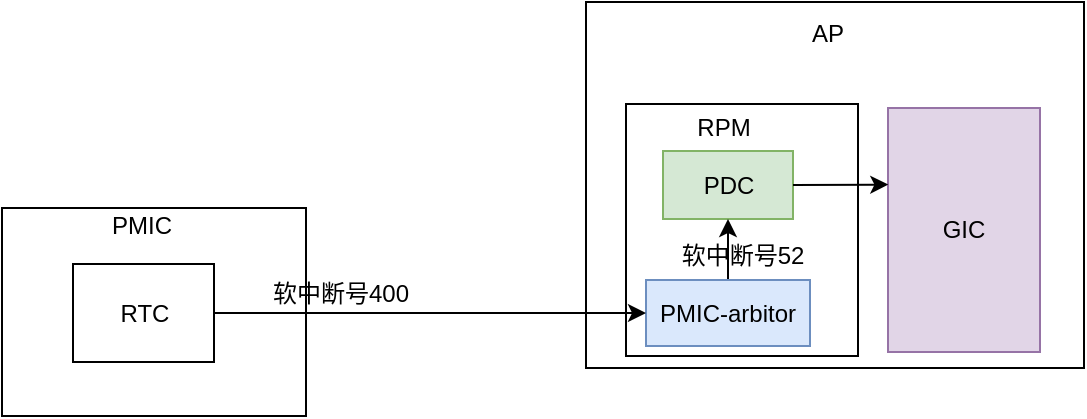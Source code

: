 <mxfile version="24.2.5" type="github">
  <diagram name="第 1 页" id="HYePOvqadmExIdz0bDAq">
    <mxGraphModel dx="779" dy="453" grid="0" gridSize="10" guides="1" tooltips="1" connect="1" arrows="1" fold="1" page="1" pageScale="1" pageWidth="827" pageHeight="1169" math="0" shadow="0">
      <root>
        <mxCell id="0" />
        <mxCell id="1" parent="0" />
        <mxCell id="FarD5Gy3ehOx7Mx82Ncr-2" value="" style="rounded=0;whiteSpace=wrap;html=1;" vertex="1" parent="1">
          <mxGeometry x="211" y="413" width="152" height="104" as="geometry" />
        </mxCell>
        <mxCell id="FarD5Gy3ehOx7Mx82Ncr-4" value="" style="rounded=0;whiteSpace=wrap;html=1;" vertex="1" parent="1">
          <mxGeometry x="503" y="310" width="249" height="183" as="geometry" />
        </mxCell>
        <mxCell id="FarD5Gy3ehOx7Mx82Ncr-1" value="RTC" style="rounded=0;whiteSpace=wrap;html=1;" vertex="1" parent="1">
          <mxGeometry x="246.5" y="441" width="70.5" height="49" as="geometry" />
        </mxCell>
        <mxCell id="FarD5Gy3ehOx7Mx82Ncr-5" value="" style="rounded=0;whiteSpace=wrap;html=1;" vertex="1" parent="1">
          <mxGeometry x="523" y="361" width="116" height="126" as="geometry" />
        </mxCell>
        <mxCell id="FarD5Gy3ehOx7Mx82Ncr-3" value="PMIC" style="text;html=1;align=center;verticalAlign=middle;whiteSpace=wrap;rounded=0;" vertex="1" parent="1">
          <mxGeometry x="250.5" y="407" width="60" height="30" as="geometry" />
        </mxCell>
        <mxCell id="FarD5Gy3ehOx7Mx82Ncr-6" value="PDC" style="rounded=0;whiteSpace=wrap;html=1;fillColor=#d5e8d4;strokeColor=#82b366;" vertex="1" parent="1">
          <mxGeometry x="541.5" y="384.5" width="65" height="34" as="geometry" />
        </mxCell>
        <mxCell id="FarD5Gy3ehOx7Mx82Ncr-7" value="AP" style="text;html=1;align=center;verticalAlign=middle;whiteSpace=wrap;rounded=0;" vertex="1" parent="1">
          <mxGeometry x="594" y="311" width="60" height="30" as="geometry" />
        </mxCell>
        <mxCell id="FarD5Gy3ehOx7Mx82Ncr-8" value="RPM" style="text;html=1;align=center;verticalAlign=middle;whiteSpace=wrap;rounded=0;" vertex="1" parent="1">
          <mxGeometry x="541.5" y="358" width="60" height="30" as="geometry" />
        </mxCell>
        <mxCell id="FarD5Gy3ehOx7Mx82Ncr-18" style="edgeStyle=orthogonalEdgeStyle;rounded=0;orthogonalLoop=1;jettySize=auto;html=1;entryX=0.5;entryY=1;entryDx=0;entryDy=0;" edge="1" parent="1" source="FarD5Gy3ehOx7Mx82Ncr-12" target="FarD5Gy3ehOx7Mx82Ncr-6">
          <mxGeometry relative="1" as="geometry" />
        </mxCell>
        <mxCell id="FarD5Gy3ehOx7Mx82Ncr-12" value="PMIC-arbitor" style="rounded=0;whiteSpace=wrap;html=1;fillColor=#dae8fc;strokeColor=#6c8ebf;" vertex="1" parent="1">
          <mxGeometry x="533" y="449" width="82" height="33" as="geometry" />
        </mxCell>
        <mxCell id="FarD5Gy3ehOx7Mx82Ncr-14" style="edgeStyle=orthogonalEdgeStyle;rounded=0;orthogonalLoop=1;jettySize=auto;html=1;entryX=0;entryY=0.5;entryDx=0;entryDy=0;exitX=1;exitY=0.5;exitDx=0;exitDy=0;" edge="1" parent="1" source="FarD5Gy3ehOx7Mx82Ncr-1" target="FarD5Gy3ehOx7Mx82Ncr-12">
          <mxGeometry relative="1" as="geometry" />
        </mxCell>
        <mxCell id="FarD5Gy3ehOx7Mx82Ncr-17" value="软中断号400" style="text;html=1;align=center;verticalAlign=middle;resizable=0;points=[];autosize=1;strokeColor=none;fillColor=none;" vertex="1" parent="1">
          <mxGeometry x="337" y="443" width="86" height="26" as="geometry" />
        </mxCell>
        <mxCell id="FarD5Gy3ehOx7Mx82Ncr-20" value="软中断号52" style="text;html=1;align=center;verticalAlign=middle;whiteSpace=wrap;rounded=0;" vertex="1" parent="1">
          <mxGeometry x="544.5" y="422" width="73" height="30" as="geometry" />
        </mxCell>
        <mxCell id="FarD5Gy3ehOx7Mx82Ncr-21" value="GIC" style="rounded=0;whiteSpace=wrap;html=1;fillColor=#e1d5e7;strokeColor=#9673a6;" vertex="1" parent="1">
          <mxGeometry x="654" y="363" width="76" height="122" as="geometry" />
        </mxCell>
        <mxCell id="FarD5Gy3ehOx7Mx82Ncr-22" value="" style="endArrow=classic;html=1;rounded=0;exitX=1;exitY=0.5;exitDx=0;exitDy=0;entryX=0.002;entryY=0.314;entryDx=0;entryDy=0;entryPerimeter=0;" edge="1" parent="1" source="FarD5Gy3ehOx7Mx82Ncr-6" target="FarD5Gy3ehOx7Mx82Ncr-21">
          <mxGeometry width="50" height="50" relative="1" as="geometry">
            <mxPoint x="654" y="616" as="sourcePoint" />
            <mxPoint x="704" y="566" as="targetPoint" />
          </mxGeometry>
        </mxCell>
      </root>
    </mxGraphModel>
  </diagram>
</mxfile>
